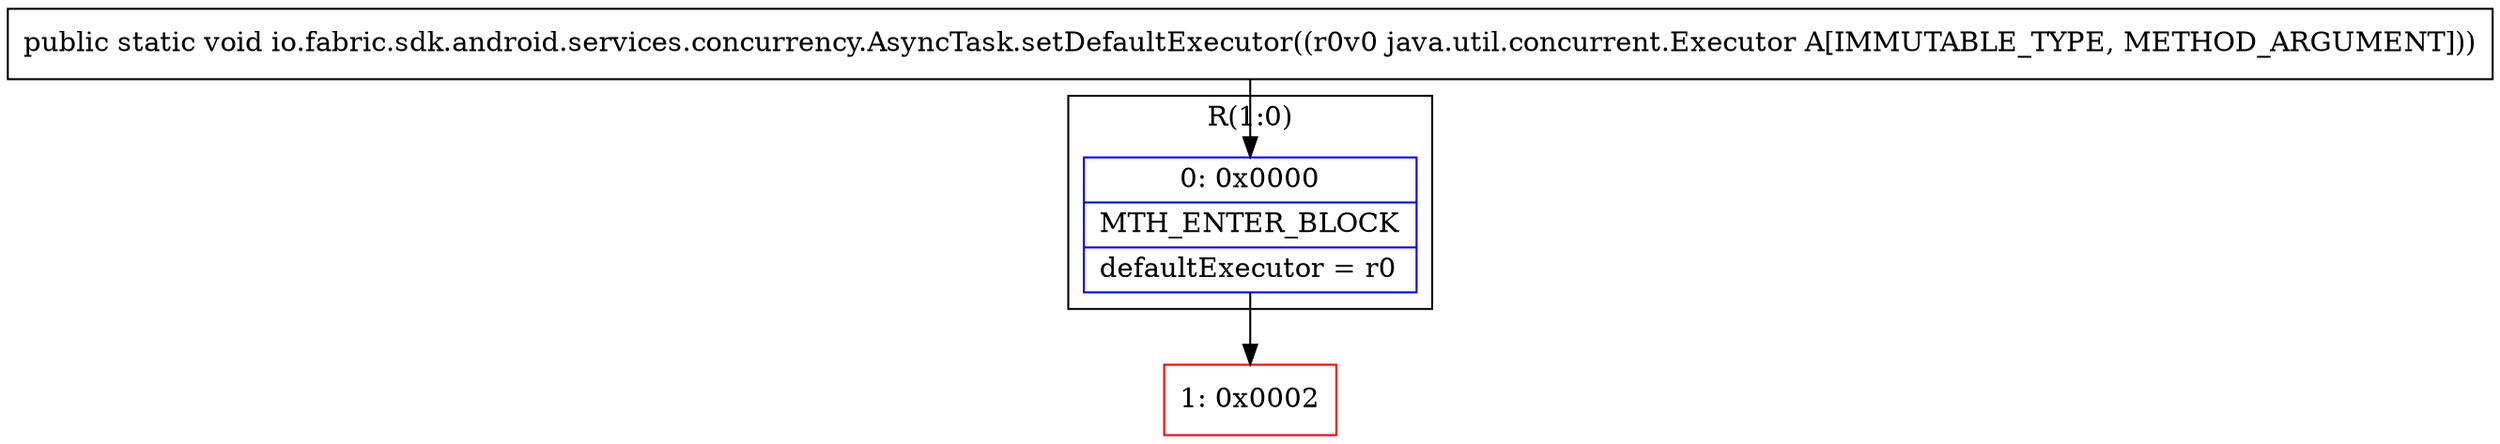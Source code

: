 digraph "CFG forio.fabric.sdk.android.services.concurrency.AsyncTask.setDefaultExecutor(Ljava\/util\/concurrent\/Executor;)V" {
subgraph cluster_Region_1777691451 {
label = "R(1:0)";
node [shape=record,color=blue];
Node_0 [shape=record,label="{0\:\ 0x0000|MTH_ENTER_BLOCK\l|defaultExecutor = r0\l}"];
}
Node_1 [shape=record,color=red,label="{1\:\ 0x0002}"];
MethodNode[shape=record,label="{public static void io.fabric.sdk.android.services.concurrency.AsyncTask.setDefaultExecutor((r0v0 java.util.concurrent.Executor A[IMMUTABLE_TYPE, METHOD_ARGUMENT])) }"];
MethodNode -> Node_0;
Node_0 -> Node_1;
}

